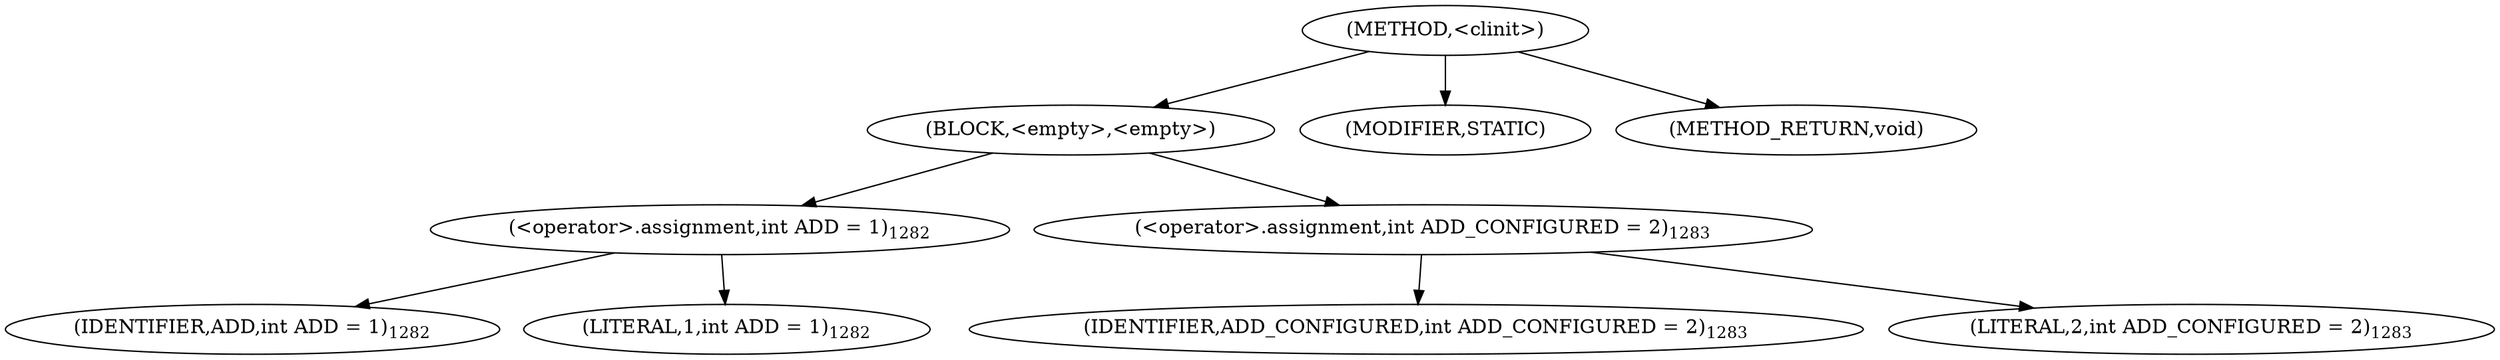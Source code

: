 digraph "&lt;clinit&gt;" {  
"2727" [label = <(METHOD,&lt;clinit&gt;)> ]
"2728" [label = <(BLOCK,&lt;empty&gt;,&lt;empty&gt;)> ]
"2729" [label = <(&lt;operator&gt;.assignment,int ADD = 1)<SUB>1282</SUB>> ]
"2730" [label = <(IDENTIFIER,ADD,int ADD = 1)<SUB>1282</SUB>> ]
"2731" [label = <(LITERAL,1,int ADD = 1)<SUB>1282</SUB>> ]
"2732" [label = <(&lt;operator&gt;.assignment,int ADD_CONFIGURED = 2)<SUB>1283</SUB>> ]
"2733" [label = <(IDENTIFIER,ADD_CONFIGURED,int ADD_CONFIGURED = 2)<SUB>1283</SUB>> ]
"2734" [label = <(LITERAL,2,int ADD_CONFIGURED = 2)<SUB>1283</SUB>> ]
"2735" [label = <(MODIFIER,STATIC)> ]
"2736" [label = <(METHOD_RETURN,void)> ]
  "2727" -> "2728" 
  "2727" -> "2735" 
  "2727" -> "2736" 
  "2728" -> "2729" 
  "2728" -> "2732" 
  "2729" -> "2730" 
  "2729" -> "2731" 
  "2732" -> "2733" 
  "2732" -> "2734" 
}
